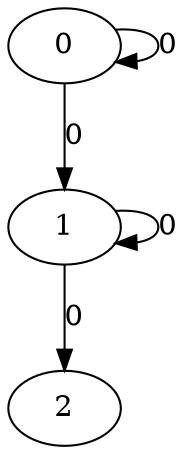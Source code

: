 digraph G {
        graph [
               clock_variable_size = 1
               string_variable_size = 1
               number_variable_size = 1
        ];
        0 [init=1][match=0];
        1 [init=0][match=0];
        2 [init=0][match=1];
        0->0 [label="0"];
        0->1 [label="0"][reset="{0}"][s_constraints="{x0 != x1}"][n_constraints="{x0 > x1}"];
        1->1 [label="0"][guard="{x0 <= 30}"][s_constraints="{x0 != x1}"][n_constraints="{x0 > x1}"];
        1->2 [label="0"][guard="{x0 > 30}"][s_constraints="{x0 != x1}"][n_constraints="{x0 < x1}"];
}
